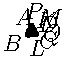 pair A = dir(110);
pair B = dir(210);
pair C = dir(340);
pair D = dir(30);
pair P = extension(B, A, C, D);
pair Q = extension(A, D, B, C);
pair K = midpoint(A--C);
pair L = midpoint(B--D);
pair M = midpoint(P--Q);

draw(B--P--C);
draw(A--Q--B);
draw(A--C, dashed);
draw(B--D, dashed);
draw(P--Q, dashed);

dot("$A$", A, dir(A));
dot("$B$", B, dir(B));
dot("$C$", C, dir(C));
dot("$D$", D, dir(D));
dot("$P$", P, dir(P));
dot("$Q$", Q, dir(Q));
dot("$K$", K, dir(K));
dot("$L$", L, dir(L));
dot("$M$", M, dir(M));

/*
    Source: ISL 2009 G4
    Points: A B C D P Q K L M
    Item: K L M
    Text: $K$, $L$, and $M$ are midpoints.
*/
